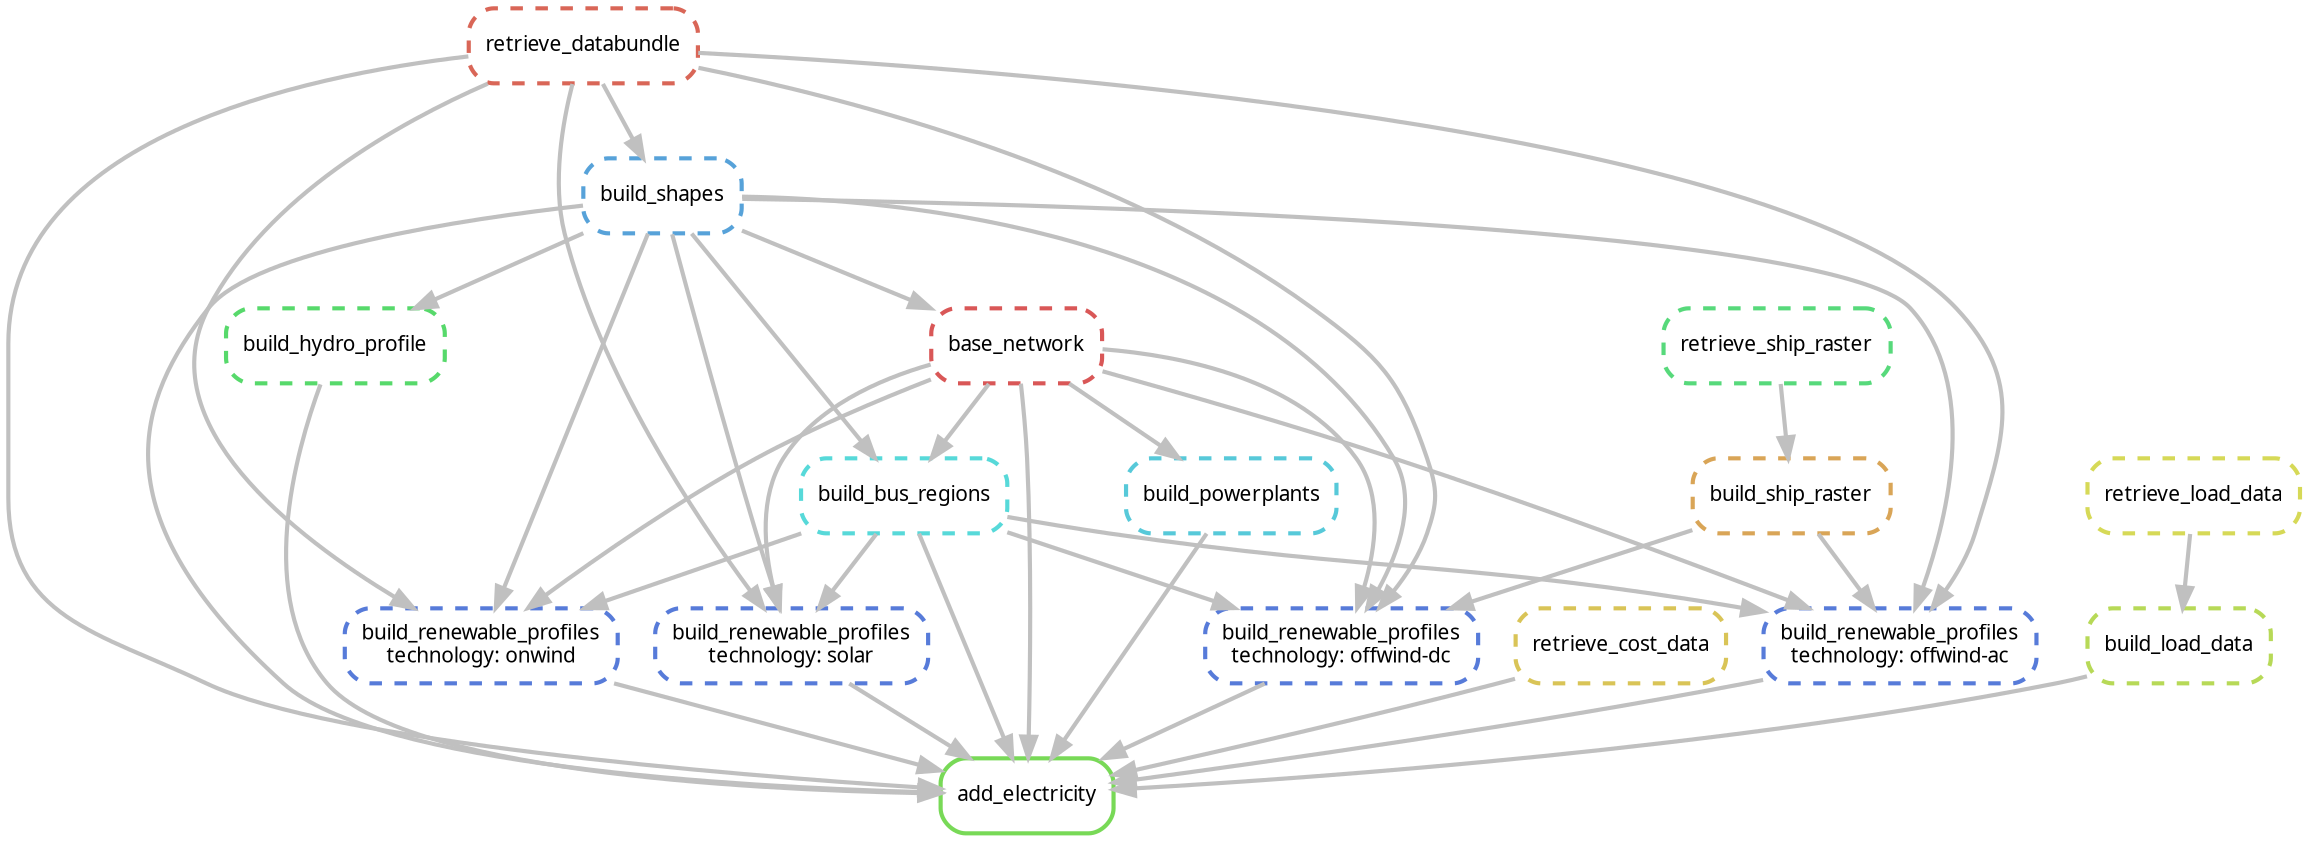 digraph snakemake_dag {
    graph[bgcolor=white, margin=0];
    node[shape=box, style=rounded, fontname=sans,                 fontsize=10, penwidth=2];
    edge[penwidth=2, color=grey];
        0[label = "add_electricity", color = "0.29 0.6 0.85", style="rounded"];
        1[label = "build_renewable_profiles\ntechnology: onwind", color = "0.62 0.6 0.85", style="rounded,dashed"];
        2[label = "base_network", color = "0.00 0.6 0.85", style="rounded,dashed"];
        3[label = "build_shapes", color = "0.57 0.6 0.85", style="rounded,dashed"];
        4[label = "retrieve_databundle", color = "0.02 0.6 0.85", style="rounded,dashed"];
        5[label = "build_bus_regions", color = "0.50 0.6 0.85", style="rounded,dashed"];
        6[label = "build_renewable_profiles\ntechnology: offwind-ac", color = "0.62 0.6 0.85", style="rounded,dashed"];
        7[label = "build_ship_raster", color = "0.10 0.6 0.85", style="rounded,dashed"];
        8[label = "retrieve_ship_raster", color = "0.38 0.6 0.85", style="rounded,dashed"];
        9[label = "build_renewable_profiles\ntechnology: offwind-dc", color = "0.62 0.6 0.85", style="rounded,dashed"];
        10[label = "build_renewable_profiles\ntechnology: solar", color = "0.62 0.6 0.85", style="rounded,dashed"];
        11[label = "build_hydro_profile", color = "0.36 0.6 0.85", style="rounded,dashed"];
        12[label = "retrieve_cost_data", color = "0.14 0.6 0.85", style="rounded,dashed"];
        13[label = "build_powerplants", color = "0.52 0.6 0.85", style="rounded,dashed"];
        14[label = "build_load_data", color = "0.21 0.6 0.85", style="rounded,dashed"];
        15[label = "retrieve_load_data", color = "0.17 0.6 0.85", style="rounded,dashed"];
        1 -> 0
        6 -> 0
        9 -> 0
        10 -> 0
        11 -> 0
        2 -> 0
        12 -> 0
        5 -> 0
        13 -> 0
        4 -> 0
        14 -> 0
        3 -> 0
        2 -> 1
        4 -> 1
        3 -> 1
        5 -> 1
        3 -> 2
        4 -> 3
        3 -> 5
        2 -> 5
        2 -> 6
        4 -> 6
        7 -> 6
        3 -> 6
        5 -> 6
        8 -> 7
        2 -> 9
        4 -> 9
        7 -> 9
        3 -> 9
        5 -> 9
        2 -> 10
        4 -> 10
        3 -> 10
        5 -> 10
        3 -> 11
        2 -> 13
        15 -> 14
}